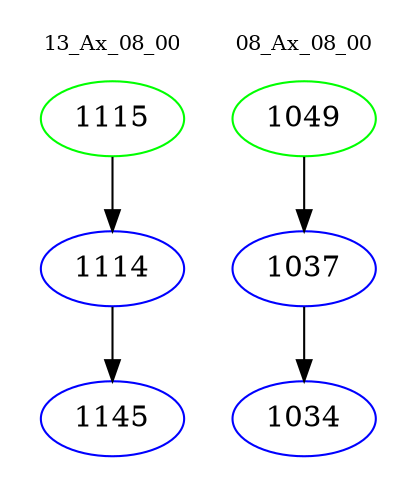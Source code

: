 digraph{
subgraph cluster_0 {
color = white
label = "13_Ax_08_00";
fontsize=10;
T0_1115 [label="1115", color="green"]
T0_1115 -> T0_1114 [color="black"]
T0_1114 [label="1114", color="blue"]
T0_1114 -> T0_1145 [color="black"]
T0_1145 [label="1145", color="blue"]
}
subgraph cluster_1 {
color = white
label = "08_Ax_08_00";
fontsize=10;
T1_1049 [label="1049", color="green"]
T1_1049 -> T1_1037 [color="black"]
T1_1037 [label="1037", color="blue"]
T1_1037 -> T1_1034 [color="black"]
T1_1034 [label="1034", color="blue"]
}
}
